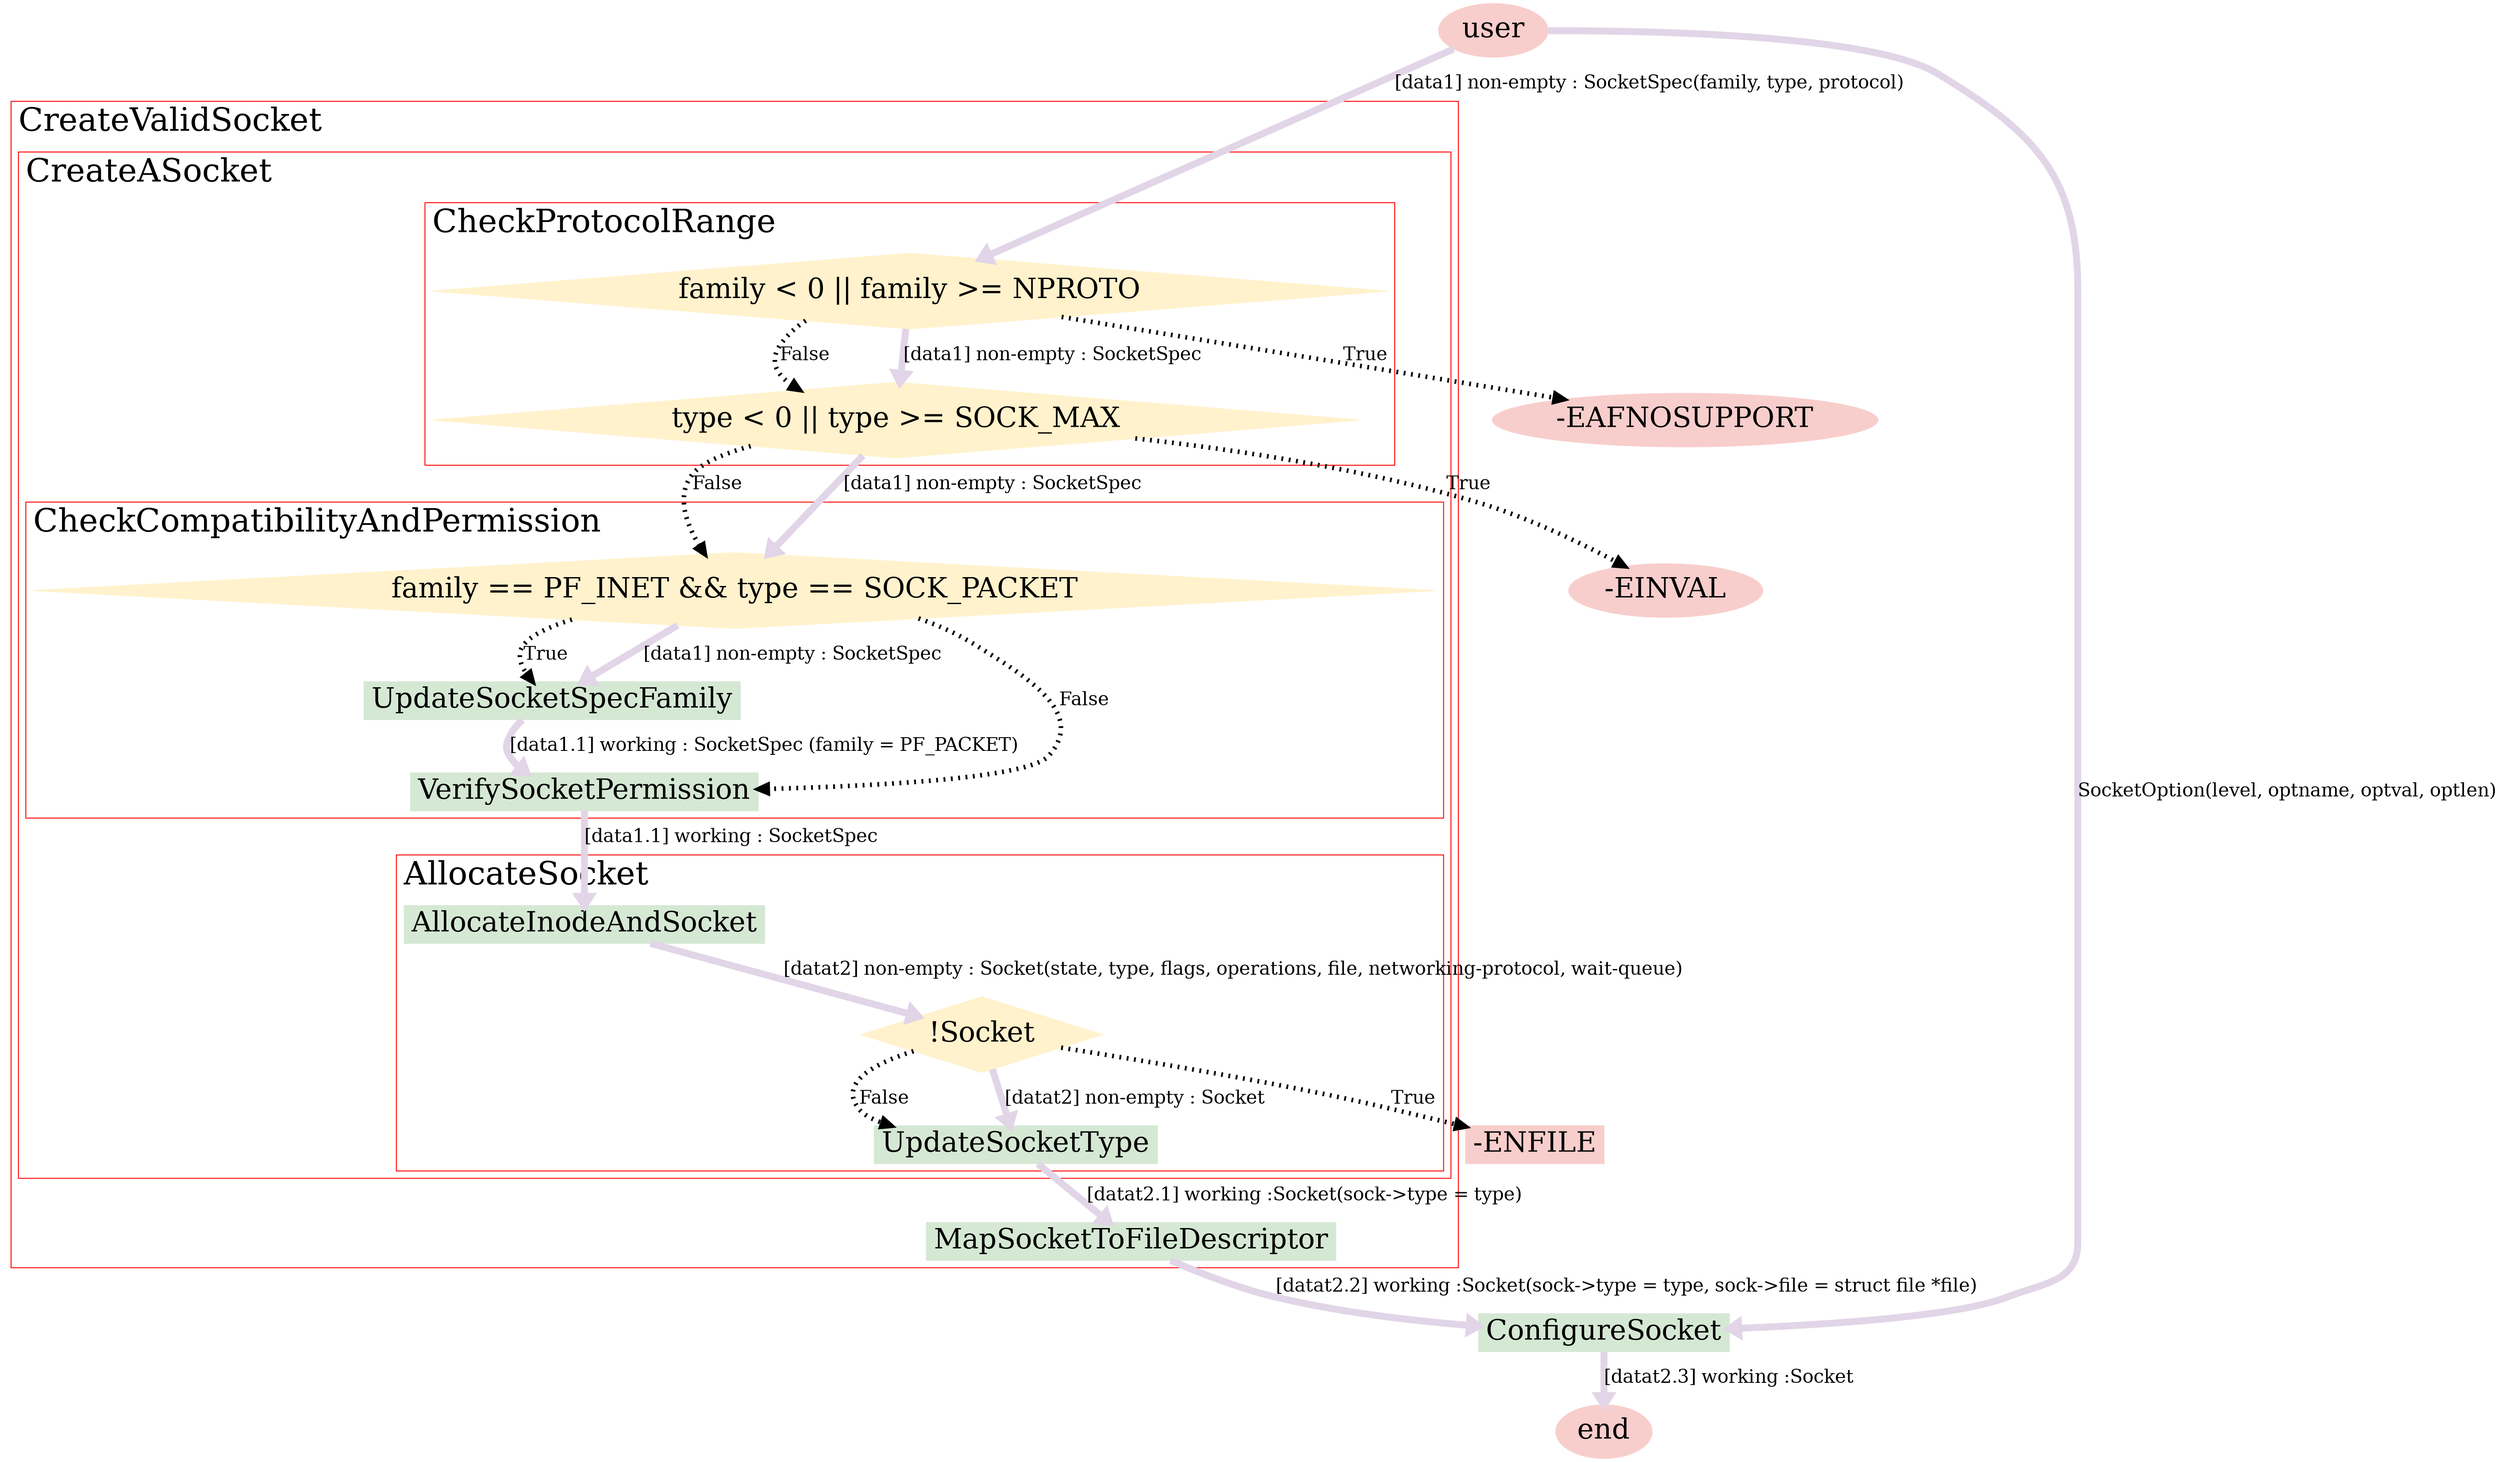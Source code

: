 digraph G {
   node [style=filled,  color="#D5E8D4", fontsize=30, shape=box];
   #edge [penwidth = 10, arrowsize=0.1, fontsize=20, color="#C2DFFF"];
   edge [penwidth = 7.5, fontsize=20, color="#E1D5E7"];
   compound=true;
   fontsize=35;
   labeljust=l;
   color="red";
   nodesep=2;
   rankdir="TD";

 #CreateSocket
  subgraph cluster_0 {
    #style=filled;
    #color=lightgrey;
    label = "CreateValidSocket";
    
    #point0 [shape="point",width=0.5];
    #CreateTheSocket    
    subgraph cluster_0_1 {
         #color=blue;
         label = "CreateASocket";
        
        #CheckProtocolRange
        subgraph cluster_0_2 {
            #color=lightgrey;
            label="CheckProtocolRange";
        
            
            decision0 [label="family < 0 || family >= NPROTO", shape=diamond, color="#FFF2CC"]
            decision1 [label="type < 0 || type >= SOCK_MAX", shape=diamond, color="#FFF2CC"]
            
            decision0 -> decision1 [label="False", style=dotted, penwidth = 5, color=black, arrowsize=1];
            
            
            #point0 -> decision0 [label="[data1] non-empty : SocketSpec"];
            decision0 -> decision1 [label="[data1] non-empty : SocketSpec"];
        }
        #end CheckProtocolRange
        
        # CheckCompatibilityAndPermission
        subgraph cluster_0_3 {
          label="CheckCompatibilityAndPermission";
          
            decision2 [label="family == PF_INET && type == SOCK_PACKET", shape=diamond, color="#FFF2CC"];
            a3 [label="UpdateSocketSpecFamily"];
            a4 [label="VerifySocketPermission"];
            decision2 [label="family == PF_INET && type == SOCK_PACKET", shape=diamond, color="#FFF2CC"];
            
            
            decision2 -> a3 [label="True", style=dotted, penwidth = 5, color=black, arrowsize=1];
            decision2 -> a4 [label="False", style=dotted, penwidth = 5, color=black, arrowsize=1];
            
            decision2 -> a3 [label="[data1] non-empty : SocketSpec"];
            a3 -> a4 [label="[data1.1] working : SocketSpec (family = PF_PACKET)"];
           
        }
        # end CheckCompatibilityAndPermission
        
        decision1 -> decision2 [label="False", style=dotted, penwidth = 5, color=black, arrowsize=1];
        decision1 -> decision2 [label="[data1] non-empty : SocketSpec"];
        
        subgraph cluster_0_4 {
            label="AllocateSocket";
            a5 [label="AllocateInodeAndSocket"];
            a6 [label="UpdateSocketType"];
            
            decision3 [label="!Socket", shape=diamond, color="#FFF2CC"];
            
            a5 -> decision3  [label="[datat2] non-empty : Socket(state, type, flags, operations, file, networking-protocol, wait-queue)"];
            decision3 -> a6 [label="False", style=dotted, penwidth = 5, color=black, arrowsize=1];
            
       }
       
      #a7 [label="ConfigureSocketProtocolFamilyModule"];
 
    }#end CreateTheSocket
    
    #MapSocketToFileDescriptor
    a8 [label="MapSocketToFileDescriptor"];
    
    a4 -> a5 [label="[data1.1] working : SocketSpec"];
  
    decision3 -> a6 [label="[datat2] non-empty : Socket"];
    a6 -> a8 [label="[datat2.1] working :Socket(sock->type = type)"];
    #a7 -> a8 [label="SocketSpec"];
    
  }
 #end CreateSocket
 
  
  

  user -> decision0 [label="[data1] non-empty : SocketSpec(family, type, protocol)"];
 
  #point0 -> a6 [label="[data1] non-empty : SocketSpec"];

  a8->ConfigureSocket [label="[datat2.2] working :Socket(sock->type = type, sock->file = struct file *file)"];
  user -> ConfigureSocket [label="SocketOption(level, optname, optval, optlen)"];
  ConfigureSocket -> end [label="[datat2.3] working :Socket"];
 
 

  user [shape ="ellipse", style= filled, color="#F8CECC"];
  end [shape ="ellipse", style= filled, color="#F8CECC"];
  exit1 [shape ="ellipse", style= filled, color="#F8CECC",label="-EAFNOSUPPORT"];
  exit2 [shape ="ellipse", style= filled, color="#F8CECC",label="-EINVAL"];
  exit3 [style= filled, color="#F8CECC",label="-ENFILE"];
  
  
  decision0 -> exit1 [label="True", style=dotted, penwidth = 5, color=black, arrowsize=1];
  decision1 -> exit2 [label="True", style=dotted, penwidth = 5, color=black, arrowsize=1];
  decision3 -> exit3 [label="True", style=dotted, penwidth = 5, color=black, arrowsize=1];

  

}